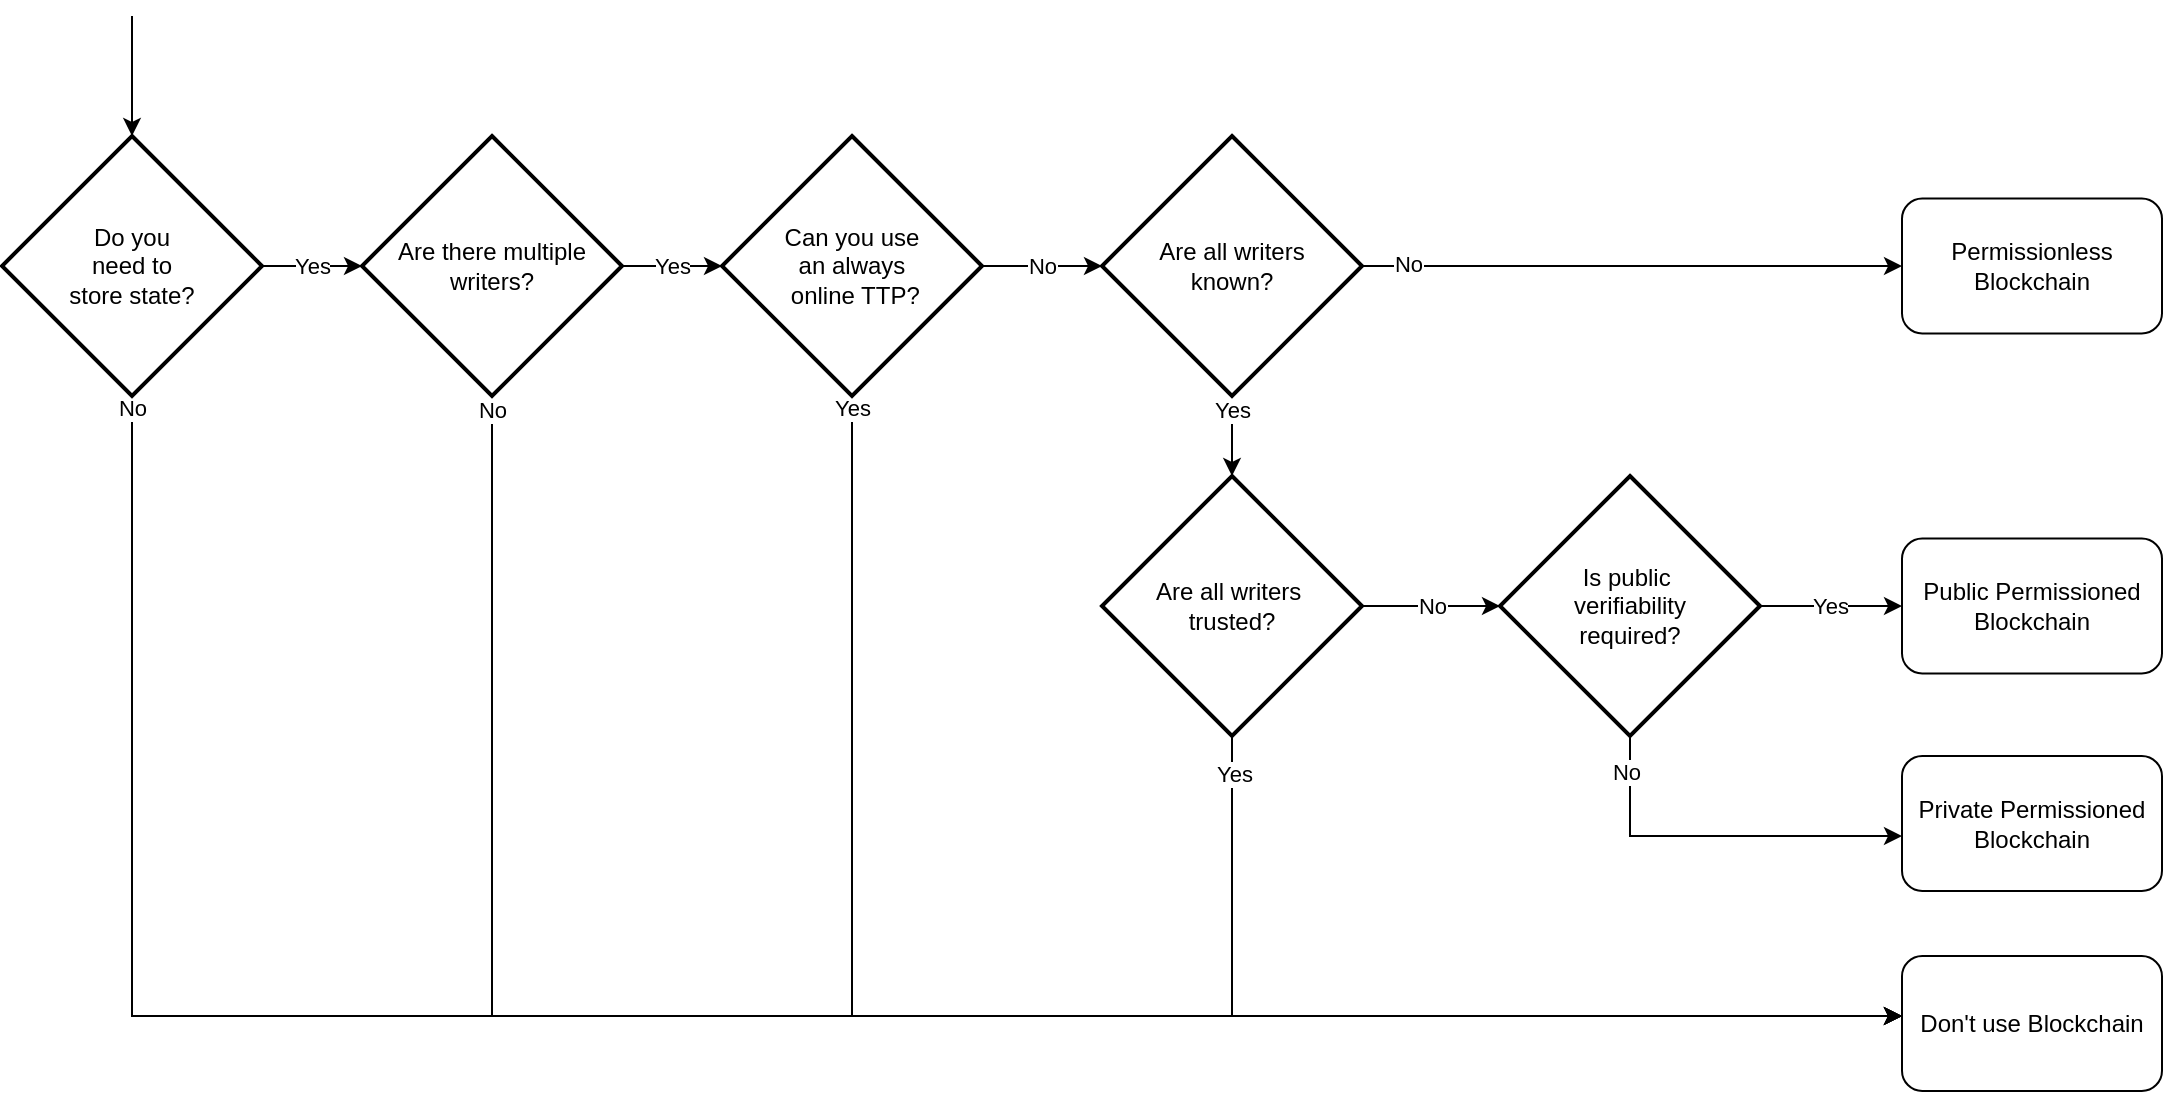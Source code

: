 <mxfile version="18.1.3" type="device"><diagram id="FCMlsFS1GgmfReyL1L8K" name="Page-1"><mxGraphModel dx="1394" dy="817" grid="1" gridSize="10" guides="1" tooltips="1" connect="1" arrows="1" fold="1" page="1" pageScale="1" pageWidth="1169" pageHeight="827" math="0" shadow="0"><root><mxCell id="0"/><mxCell id="1" parent="0"/><mxCell id="Z8-eYJ1-5lhRZpderw8H-12" value="Yes" style="edgeStyle=orthogonalEdgeStyle;rounded=0;orthogonalLoop=1;jettySize=auto;html=1;" edge="1" parent="1" source="Z8-eYJ1-5lhRZpderw8H-1" target="Z8-eYJ1-5lhRZpderw8H-2"><mxGeometry relative="1" as="geometry"/></mxCell><mxCell id="Z8-eYJ1-5lhRZpderw8H-21" style="edgeStyle=orthogonalEdgeStyle;rounded=0;orthogonalLoop=1;jettySize=auto;html=1;" edge="1" parent="1" source="Z8-eYJ1-5lhRZpderw8H-1" target="Z8-eYJ1-5lhRZpderw8H-11"><mxGeometry relative="1" as="geometry"><Array as="points"><mxPoint x="565" y="780"/></Array></mxGeometry></mxCell><mxCell id="Z8-eYJ1-5lhRZpderw8H-25" value="No" style="edgeLabel;html=1;align=center;verticalAlign=middle;resizable=0;points=[];" vertex="1" connectable="0" parent="Z8-eYJ1-5lhRZpderw8H-21"><mxGeometry x="-0.888" y="-2" relative="1" as="geometry"><mxPoint x="2" y="-61" as="offset"/></mxGeometry></mxCell><mxCell id="Z8-eYJ1-5lhRZpderw8H-1" value="Do you&lt;br&gt;need to &lt;br&gt;store state?" style="strokeWidth=2;html=1;shape=mxgraph.flowchart.decision;whiteSpace=wrap;" vertex="1" parent="1"><mxGeometry x="500" y="340" width="130" height="130" as="geometry"/></mxCell><mxCell id="Z8-eYJ1-5lhRZpderw8H-13" value="Yes" style="edgeStyle=orthogonalEdgeStyle;rounded=0;orthogonalLoop=1;jettySize=auto;html=1;" edge="1" parent="1" source="Z8-eYJ1-5lhRZpderw8H-2" target="Z8-eYJ1-5lhRZpderw8H-3"><mxGeometry relative="1" as="geometry"/></mxCell><mxCell id="Z8-eYJ1-5lhRZpderw8H-22" style="edgeStyle=orthogonalEdgeStyle;rounded=0;orthogonalLoop=1;jettySize=auto;html=1;" edge="1" parent="1" source="Z8-eYJ1-5lhRZpderw8H-2" target="Z8-eYJ1-5lhRZpderw8H-11"><mxGeometry relative="1" as="geometry"><Array as="points"><mxPoint x="745" y="780"/></Array></mxGeometry></mxCell><mxCell id="Z8-eYJ1-5lhRZpderw8H-26" value="No" style="edgeLabel;html=1;align=center;verticalAlign=middle;resizable=0;points=[];" vertex="1" connectable="0" parent="Z8-eYJ1-5lhRZpderw8H-22"><mxGeometry x="-0.866" y="-2" relative="1" as="geometry"><mxPoint x="2" y="-61" as="offset"/></mxGeometry></mxCell><mxCell id="Z8-eYJ1-5lhRZpderw8H-2" value="Are there multiple writers?" style="strokeWidth=2;html=1;shape=mxgraph.flowchart.decision;whiteSpace=wrap;" vertex="1" parent="1"><mxGeometry x="680" y="340" width="130" height="130" as="geometry"/></mxCell><mxCell id="Z8-eYJ1-5lhRZpderw8H-14" value="No" style="edgeStyle=orthogonalEdgeStyle;rounded=0;orthogonalLoop=1;jettySize=auto;html=1;" edge="1" parent="1" source="Z8-eYJ1-5lhRZpderw8H-3" target="Z8-eYJ1-5lhRZpderw8H-4"><mxGeometry relative="1" as="geometry"/></mxCell><mxCell id="Z8-eYJ1-5lhRZpderw8H-23" style="edgeStyle=orthogonalEdgeStyle;rounded=0;orthogonalLoop=1;jettySize=auto;html=1;" edge="1" parent="1" source="Z8-eYJ1-5lhRZpderw8H-3" target="Z8-eYJ1-5lhRZpderw8H-11"><mxGeometry relative="1" as="geometry"><Array as="points"><mxPoint x="925" y="780"/></Array></mxGeometry></mxCell><mxCell id="Z8-eYJ1-5lhRZpderw8H-27" value="Yes" style="edgeLabel;html=1;align=center;verticalAlign=middle;resizable=0;points=[];" vertex="1" connectable="0" parent="Z8-eYJ1-5lhRZpderw8H-23"><mxGeometry x="-0.823" y="-1" relative="1" as="geometry"><mxPoint x="1" y="-68" as="offset"/></mxGeometry></mxCell><mxCell id="Z8-eYJ1-5lhRZpderw8H-3" value="Can you use &lt;br&gt;an always&lt;br&gt;&amp;nbsp;online TTP?" style="strokeWidth=2;html=1;shape=mxgraph.flowchart.decision;whiteSpace=wrap;" vertex="1" parent="1"><mxGeometry x="860" y="340" width="130" height="130" as="geometry"/></mxCell><mxCell id="Z8-eYJ1-5lhRZpderw8H-15" style="edgeStyle=orthogonalEdgeStyle;rounded=0;orthogonalLoop=1;jettySize=auto;html=1;" edge="1" parent="1" source="Z8-eYJ1-5lhRZpderw8H-4" target="Z8-eYJ1-5lhRZpderw8H-8"><mxGeometry relative="1" as="geometry"/></mxCell><mxCell id="Z8-eYJ1-5lhRZpderw8H-28" value="No" style="edgeLabel;html=1;align=center;verticalAlign=middle;resizable=0;points=[];" vertex="1" connectable="0" parent="Z8-eYJ1-5lhRZpderw8H-15"><mxGeometry x="-0.319" y="-5" relative="1" as="geometry"><mxPoint x="-69" y="-6" as="offset"/></mxGeometry></mxCell><mxCell id="Z8-eYJ1-5lhRZpderw8H-16" value="Yes" style="edgeStyle=orthogonalEdgeStyle;rounded=0;orthogonalLoop=1;jettySize=auto;html=1;" edge="1" parent="1" source="Z8-eYJ1-5lhRZpderw8H-4" target="Z8-eYJ1-5lhRZpderw8H-5"><mxGeometry x="-0.667" relative="1" as="geometry"><mxPoint x="1115" y="473" as="sourcePoint"/><mxPoint x="1115" y="513" as="targetPoint"/><mxPoint as="offset"/></mxGeometry></mxCell><mxCell id="Z8-eYJ1-5lhRZpderw8H-4" value="Are all writers&lt;br&gt;known?" style="strokeWidth=2;html=1;shape=mxgraph.flowchart.decision;whiteSpace=wrap;" vertex="1" parent="1"><mxGeometry x="1050" y="340" width="130" height="130" as="geometry"/></mxCell><mxCell id="Z8-eYJ1-5lhRZpderw8H-17" value="No" style="edgeStyle=orthogonalEdgeStyle;rounded=0;orthogonalLoop=1;jettySize=auto;html=1;" edge="1" parent="1" source="Z8-eYJ1-5lhRZpderw8H-5" target="Z8-eYJ1-5lhRZpderw8H-6"><mxGeometry relative="1" as="geometry"/></mxCell><mxCell id="Z8-eYJ1-5lhRZpderw8H-24" style="edgeStyle=orthogonalEdgeStyle;rounded=0;orthogonalLoop=1;jettySize=auto;html=1;" edge="1" parent="1" source="Z8-eYJ1-5lhRZpderw8H-5" target="Z8-eYJ1-5lhRZpderw8H-11"><mxGeometry relative="1" as="geometry"><Array as="points"><mxPoint x="1115" y="780"/></Array></mxGeometry></mxCell><mxCell id="Z8-eYJ1-5lhRZpderw8H-29" value="Yes" style="edgeLabel;html=1;align=center;verticalAlign=middle;resizable=0;points=[];" vertex="1" connectable="0" parent="Z8-eYJ1-5lhRZpderw8H-24"><mxGeometry x="-0.793" y="1" relative="1" as="geometry"><mxPoint y="-30" as="offset"/></mxGeometry></mxCell><mxCell id="Z8-eYJ1-5lhRZpderw8H-5" value="Are all writers&amp;nbsp;&lt;br&gt;trusted?" style="strokeWidth=2;html=1;shape=mxgraph.flowchart.decision;whiteSpace=wrap;" vertex="1" parent="1"><mxGeometry x="1050" y="510" width="130" height="130" as="geometry"/></mxCell><mxCell id="Z8-eYJ1-5lhRZpderw8H-18" value="Yes" style="edgeStyle=orthogonalEdgeStyle;rounded=0;orthogonalLoop=1;jettySize=auto;html=1;" edge="1" parent="1" source="Z8-eYJ1-5lhRZpderw8H-6" target="Z8-eYJ1-5lhRZpderw8H-9"><mxGeometry relative="1" as="geometry"><mxPoint x="1590" y="590" as="targetPoint"/></mxGeometry></mxCell><mxCell id="Z8-eYJ1-5lhRZpderw8H-19" style="edgeStyle=orthogonalEdgeStyle;rounded=0;orthogonalLoop=1;jettySize=auto;html=1;" edge="1" parent="1" source="Z8-eYJ1-5lhRZpderw8H-6" target="Z8-eYJ1-5lhRZpderw8H-10"><mxGeometry relative="1" as="geometry"><Array as="points"><mxPoint x="1314" y="690"/></Array></mxGeometry></mxCell><mxCell id="Z8-eYJ1-5lhRZpderw8H-30" value="No" style="edgeLabel;html=1;align=center;verticalAlign=middle;resizable=0;points=[];" vertex="1" connectable="0" parent="Z8-eYJ1-5lhRZpderw8H-19"><mxGeometry x="-0.6" y="-2" relative="1" as="geometry"><mxPoint y="-19" as="offset"/></mxGeometry></mxCell><mxCell id="Z8-eYJ1-5lhRZpderw8H-6" value="Is public&amp;nbsp;&lt;br&gt;verifiability&lt;br&gt;required?" style="strokeWidth=2;html=1;shape=mxgraph.flowchart.decision;whiteSpace=wrap;" vertex="1" parent="1"><mxGeometry x="1249" y="510" width="130" height="130" as="geometry"/></mxCell><mxCell id="Z8-eYJ1-5lhRZpderw8H-7" value="" style="endArrow=classic;html=1;rounded=0;" edge="1" parent="1" target="Z8-eYJ1-5lhRZpderw8H-1"><mxGeometry width="50" height="50" relative="1" as="geometry"><mxPoint x="565" y="280" as="sourcePoint"/><mxPoint x="1100" y="380" as="targetPoint"/></mxGeometry></mxCell><mxCell id="Z8-eYJ1-5lhRZpderw8H-8" value="Permissionless&lt;br&gt;Blockchain" style="rounded=1;whiteSpace=wrap;html=1;" vertex="1" parent="1"><mxGeometry x="1450" y="371.25" width="130" height="67.5" as="geometry"/></mxCell><mxCell id="Z8-eYJ1-5lhRZpderw8H-9" value="Public Permissioned&lt;br&gt;Blockchain" style="rounded=1;whiteSpace=wrap;html=1;" vertex="1" parent="1"><mxGeometry x="1450" y="541.25" width="130" height="67.5" as="geometry"/></mxCell><mxCell id="Z8-eYJ1-5lhRZpderw8H-10" value="Private Permissioned Blockchain" style="rounded=1;whiteSpace=wrap;html=1;" vertex="1" parent="1"><mxGeometry x="1450" y="650" width="130" height="67.5" as="geometry"/></mxCell><mxCell id="Z8-eYJ1-5lhRZpderw8H-11" value="Don't use Blockchain" style="rounded=1;whiteSpace=wrap;html=1;" vertex="1" parent="1"><mxGeometry x="1450" y="750" width="130" height="67.5" as="geometry"/></mxCell></root></mxGraphModel></diagram></mxfile>